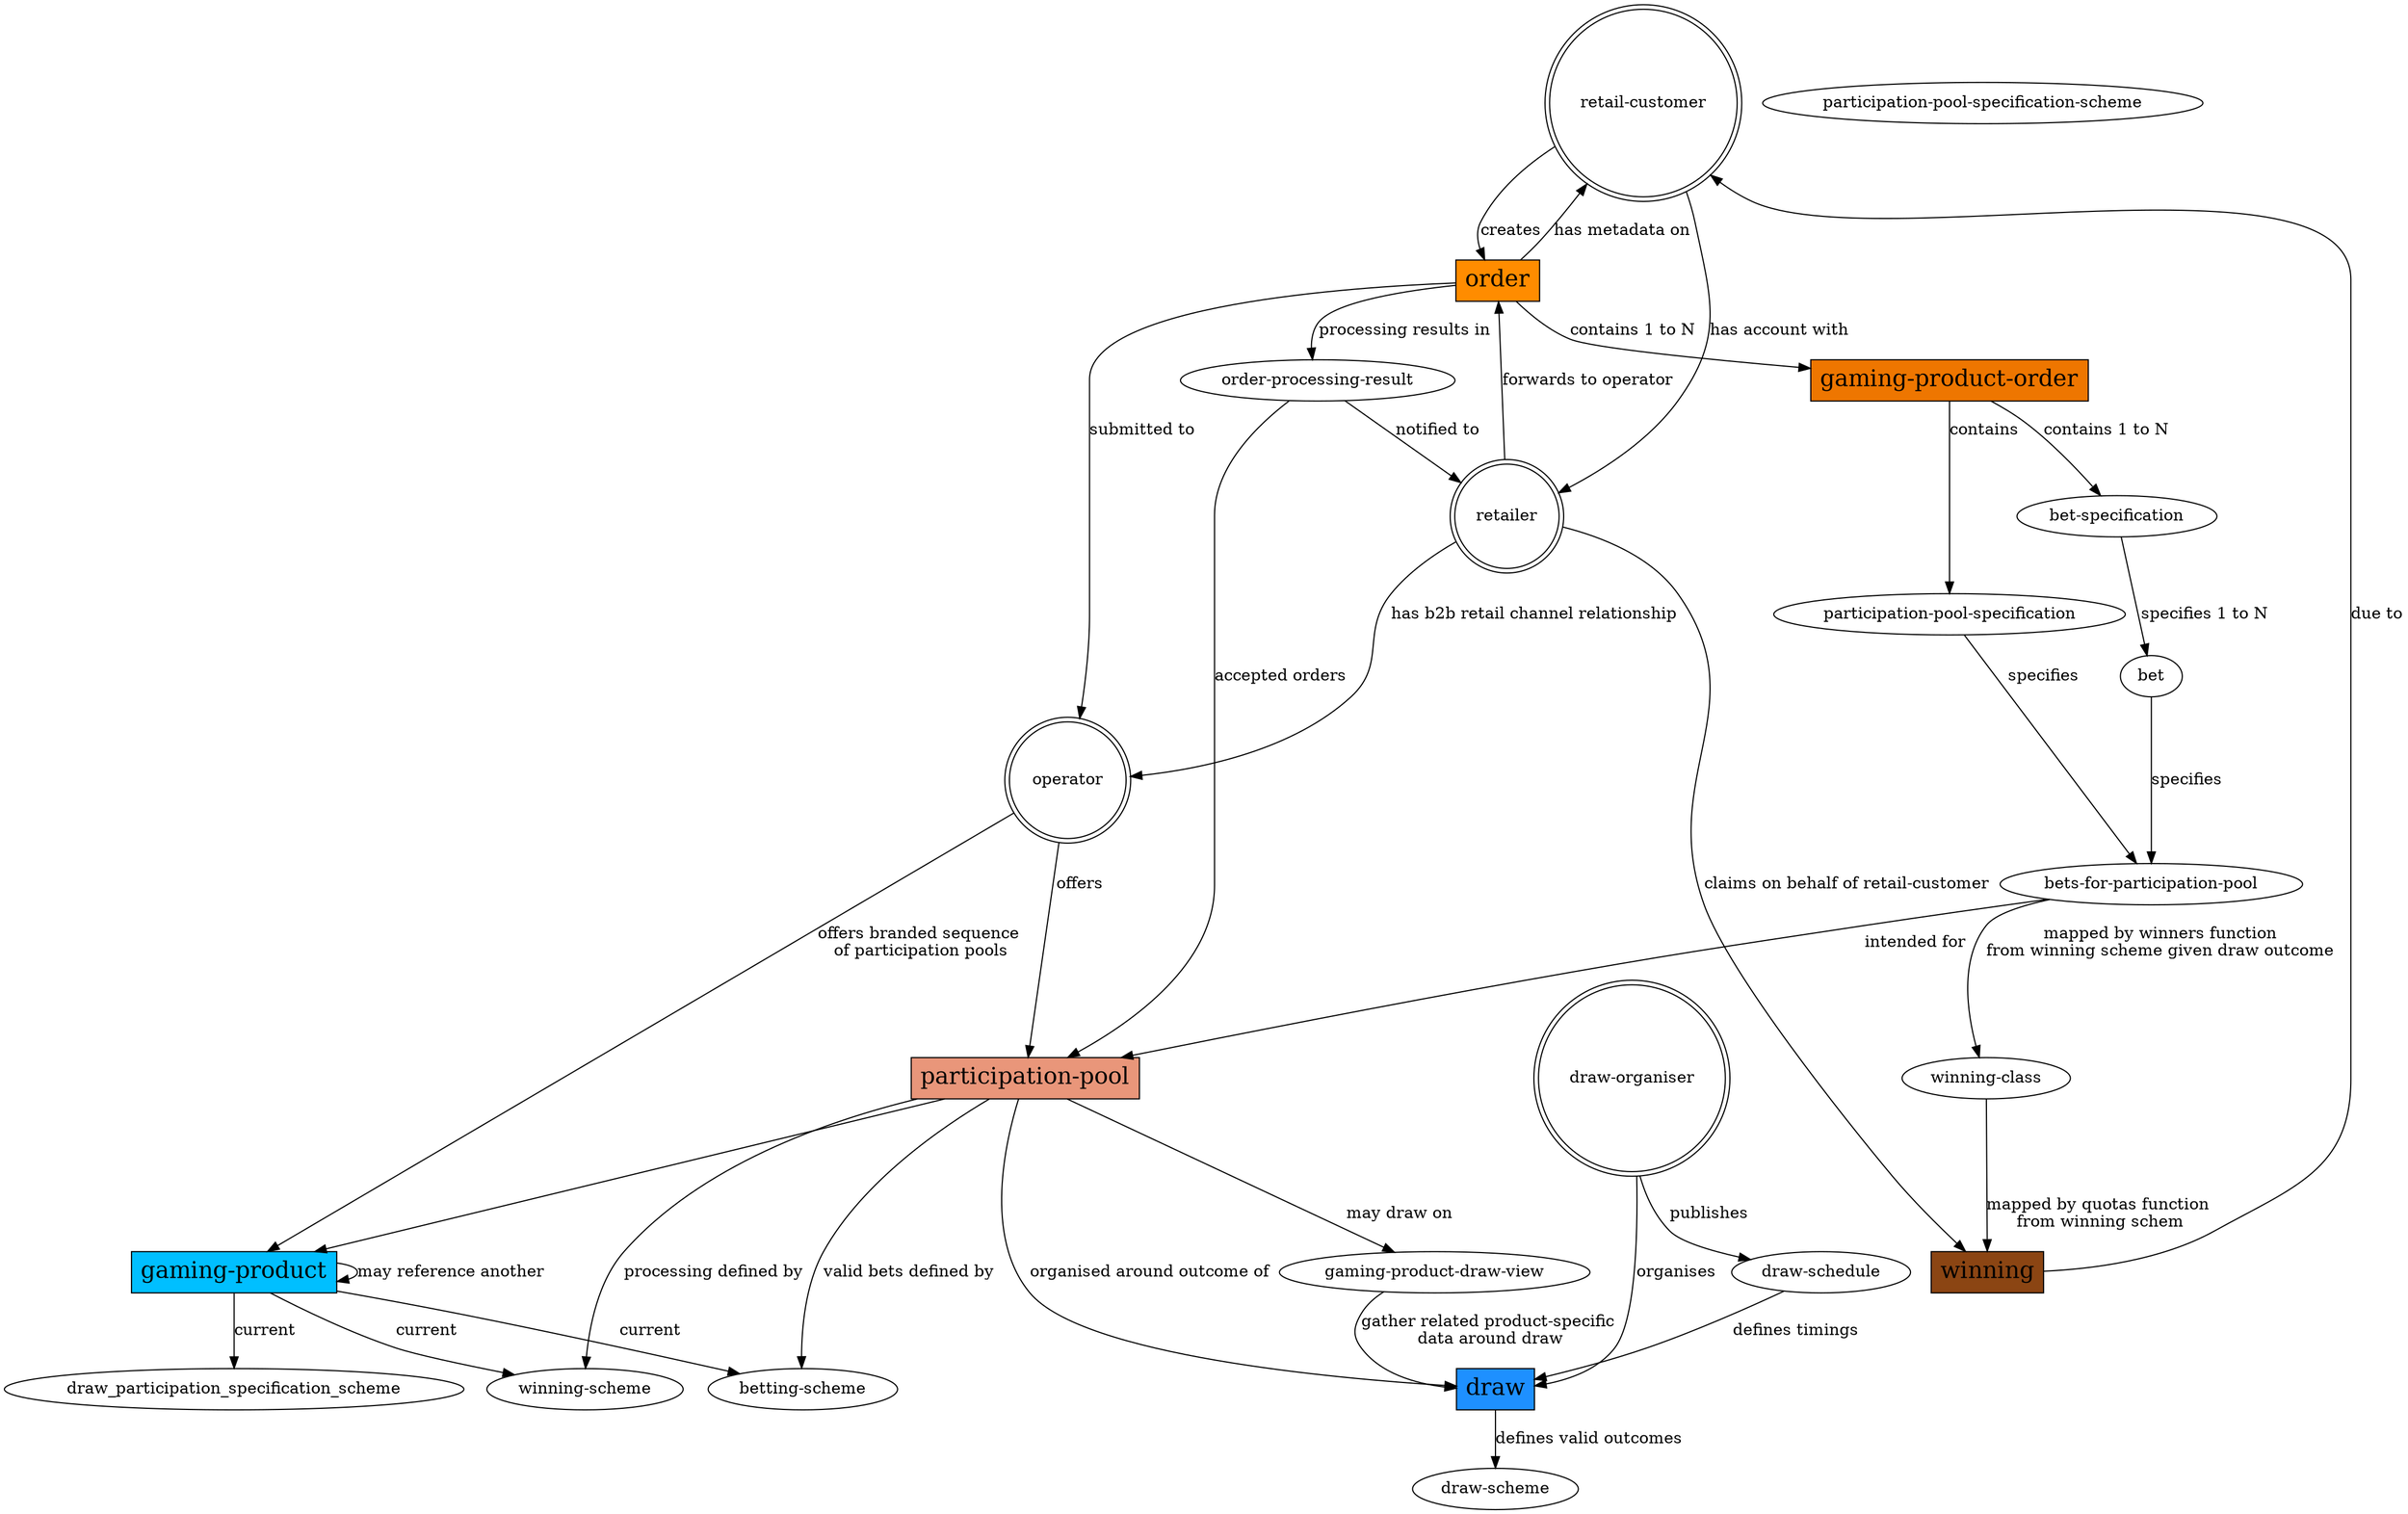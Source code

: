 digraph lotteries {
    retail_customer[label="retail-customer",shape="doublecircle"];
    gaming_product_order[label="gaming-product-order", shape="box", fontsize="20", style="filled", fillcolor="darkorange2"];
    participation_pool[label="participation-pool", shape=box, fontsize="20", style="filled", fillcolor="darksalmon"];
    bets_for_participation_pool[label="bets-for-participation-pool"];
    gaming_product[label="gaming-product",shape="box", fontsize="20", style="filled", fillcolor="deepskyblue1"];
    betting_scheme[label="betting-scheme"];
    participation_pool_specification_scheme[label="participation-pool-specification-scheme"];
    winning_scheme[label="winning-scheme"];
    draw_schedule[label="draw-schedule"];
    draw_organiser[label="draw-organiser"];
    draw_scheme[label="draw-scheme"];
    bet_specification[label="bet-specification"];
    participation_pool_specification[label="participation-pool-specification"];
    winning_class[label="winning-class"];
    gaming_product_draw_view[label="gaming-product-draw-view"]; 
    order_processing_result[label="order-processing-result"];
    order[shape=box, fontsize="20",fillcolor="darkorange",style="filled"];
    winning[shape=box,fontsize="20",style="filled", fillcolor="chocolate4"];
    draw[shape=box, fontsize="20", style="filled", fillcolor="dodgerblue"];
    retailer[shape="doublecircle"];
    operator[shape="doublecircle"];
    draw_organiser[shape="doublecircle"];

 
    retail_customer -> retailer[label="has account with"];
    retail_customer -> order[label="creates"];
    retailer -> order[label="forwards to operator"];
    
    retailer -> operator[label="has b2b retail channel relationship"]
    
    order -> gaming_product_order[label="contains 1 to N"];
    order -> retail_customer[label="has metadata on"];
    gaming_product_order -> bet_specification[label="contains 1 to N"];
    gaming_product_order -> participation_pool_specification[label="contains"];
    
    order -> operator[label="submitted to"];
    order -> order_processing_result[label="processing results in"];
    order_processing_result -> participation_pool[label="accepted orders"];
    order_processing_result -> retailer[label="notified to"];
    
    participation_pool_specification -> bets_for_participation_pool[label="specifies"];
    
    bet_specification -> bet[label="specifies 1 to N"];
    bet -> bets_for_participation_pool[label="specifies"];
    
    bets_for_participation_pool -> participation_pool[label="intended for"];
    
    bets_for_participation_pool -> winning_class[label="mapped by winners function\nfrom winning scheme given draw outcome"];
    winning_class -> winning[label="mapped by quotas function\n from winning schem"];
    
    retailer -> winning[label="claims on behalf of retail-customer"];
    winning -> retail_customer[label="due to"];
    
    operator -> participation_pool[label="offers"];
    operator -> gaming_product[label="offers branded sequence\n of participation pools"];
    
    gaming_product -> betting_scheme[label="current"];
    gaming_product -> draw_participation_specification_scheme[label="current"];
    gaming_product -> winning_scheme[label="current"];
    gaming_product -> gaming_product[label="may reference another"];

    
    participation_pool -> draw[label="organised around outcome of"];
    participation_pool -> gaming_product;
    participation_pool -> betting_scheme[label="valid bets defined by"];
    participation_pool -> winning_scheme[label="processing defined by"];
    participation_pool -> gaming_product_draw_view[label="may draw on"];
    
    gaming_product_draw_view -> draw[label="gather related product-specific\n data around draw"];
    
    draw -> draw_scheme[label="defines valid outcomes"];
    
    draw_schedule -> draw[label="defines timings"];
    draw_organiser -> draw[label="organises"];
    draw_organiser -> draw_schedule[label="publishes"];
    
}
